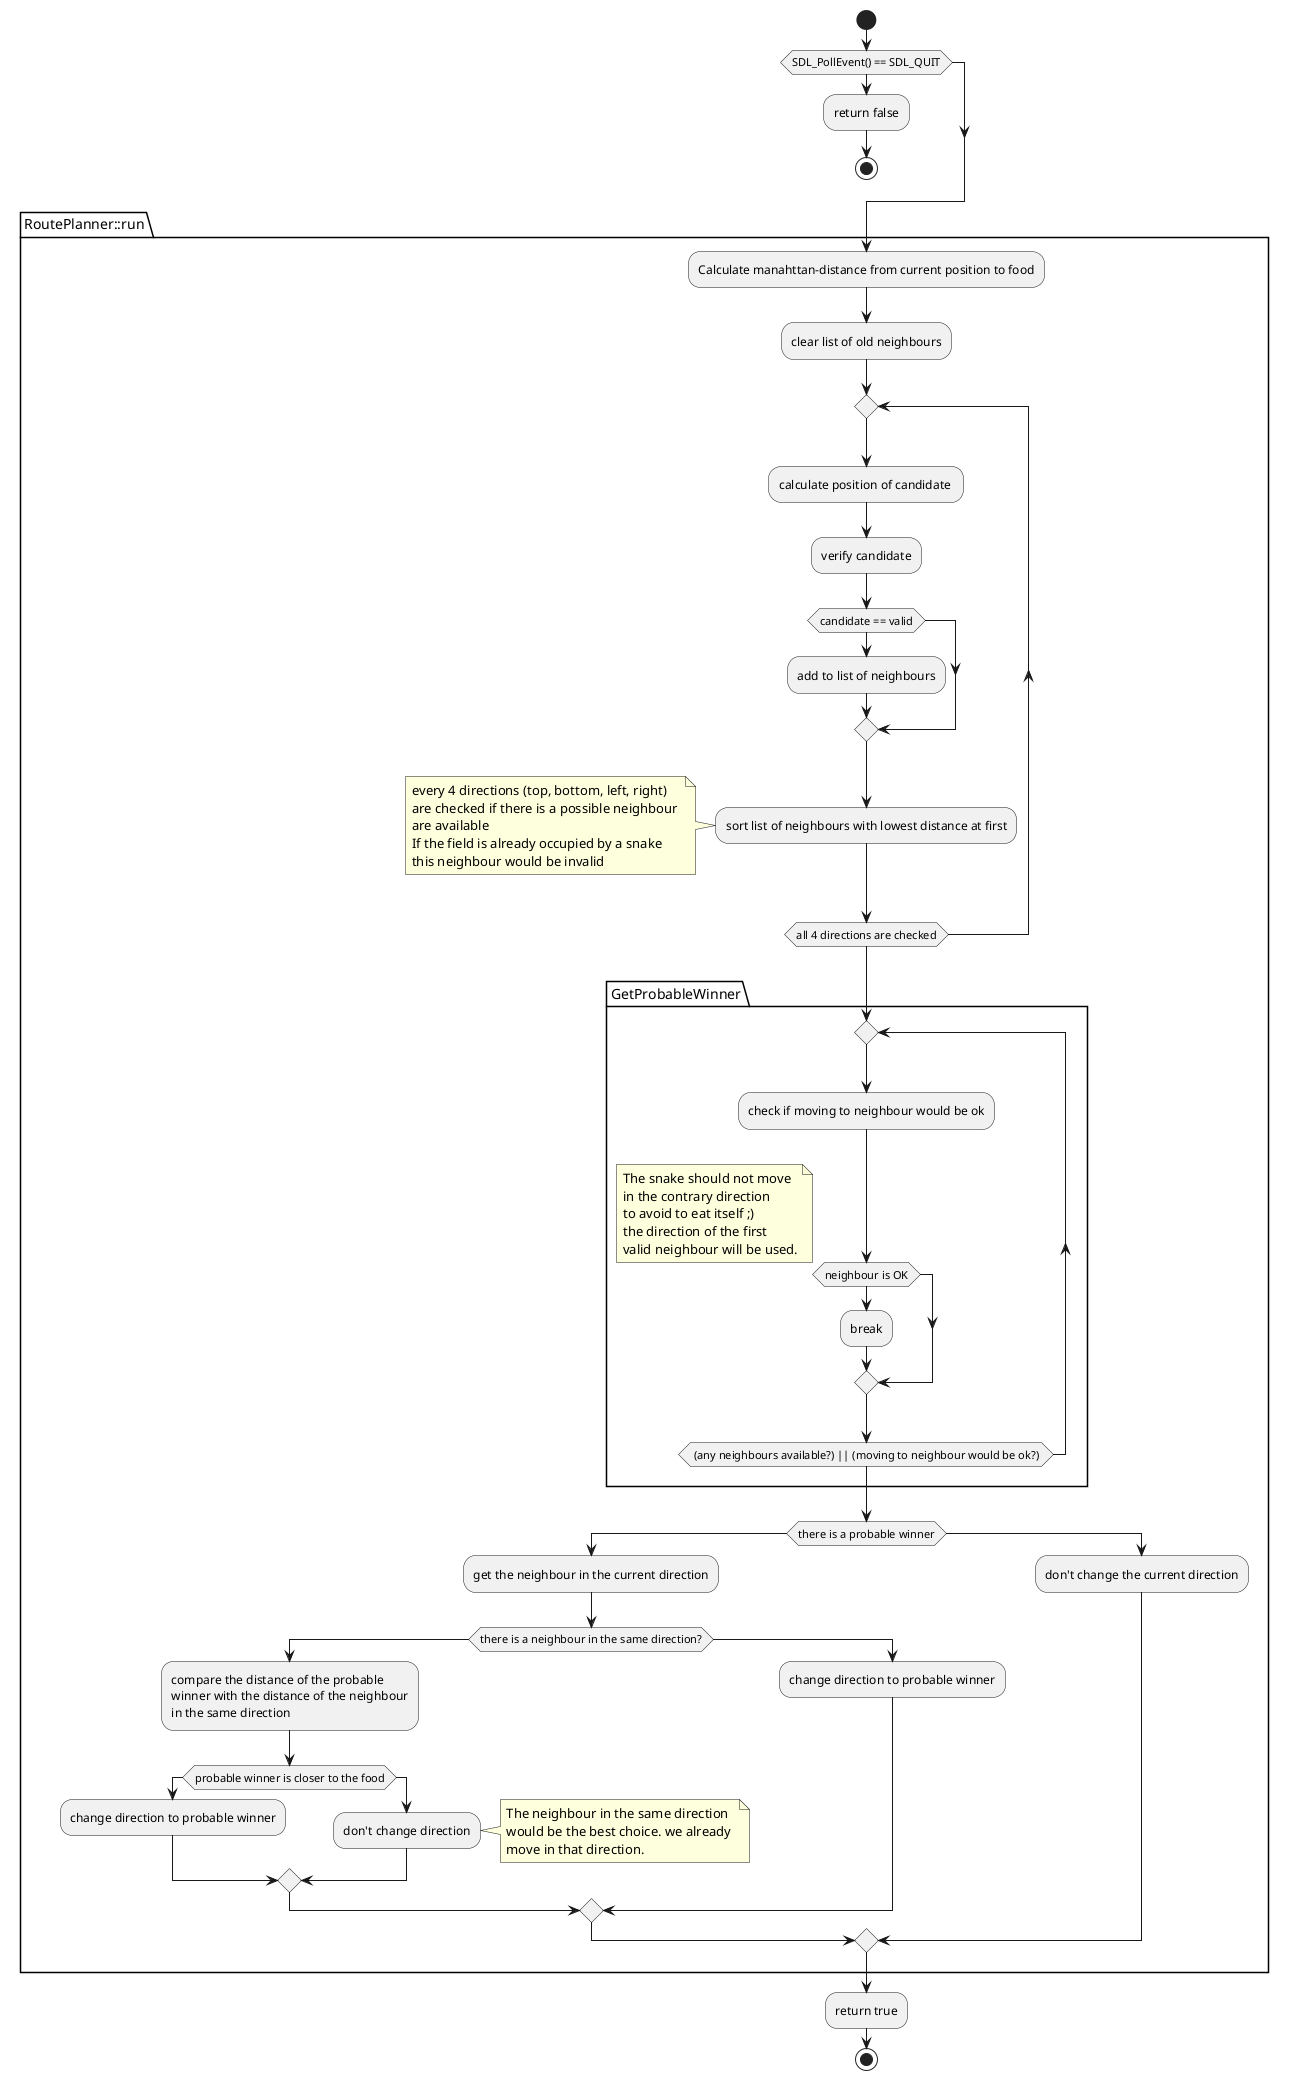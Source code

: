 @startuml
start
if (SDL_PollEvent() == SDL_QUIT) then
    :return false;
    stop
endif 
package RoutePlanner::run {
    :Calculate manahttan-distance from current position to food;
    :clear list of old neighbours;
    repeat 
        :calculate position of candidate ;
        :verify candidate;
        if (candidate == valid) then
            :add to list of neighbours;
        endif
        :sort list of neighbours with lowest distance at first;
        note left
            every 4 directions (top, bottom, left, right)
            are checked if there is a possible neighbour 
            are available
            If the field is already occupied by a snake 
            this neighbour would be invalid
        end note
    repeat while (all 4 directions are checked)
    package GetProbableWinner {
        repeat
            :check if moving to neighbour would be ok;
            if (neighbour is OK) then
                :break;
            endif
            note left
                The snake should not move
                in the contrary direction 
                to avoid to eat itself ;)
                the direction of the first
                valid neighbour will be used.
            end note
        repeat while ( (any neighbours available?) || (moving to neighbour would be ok?) )
    }
    if (there is a probable winner) then
        :get the neighbour in the current direction;
        if (there is a neighbour in the same direction?) then
            :compare the distance of the probable\nwinner with the distance of the neighbour\nin the same direction;
            if (probable winner is closer to the food) then
                :change direction to probable winner;
            else
                :don't change direction;
                note right
                    The neighbour in the same direction 
                    would be the best choice. we already 
                    move in that direction.
                end note
            endif
        else
            :change direction to probable winner;
        endif
    else
        :don't change the current direction;
    endif
}
:return true;
stop
@enduml